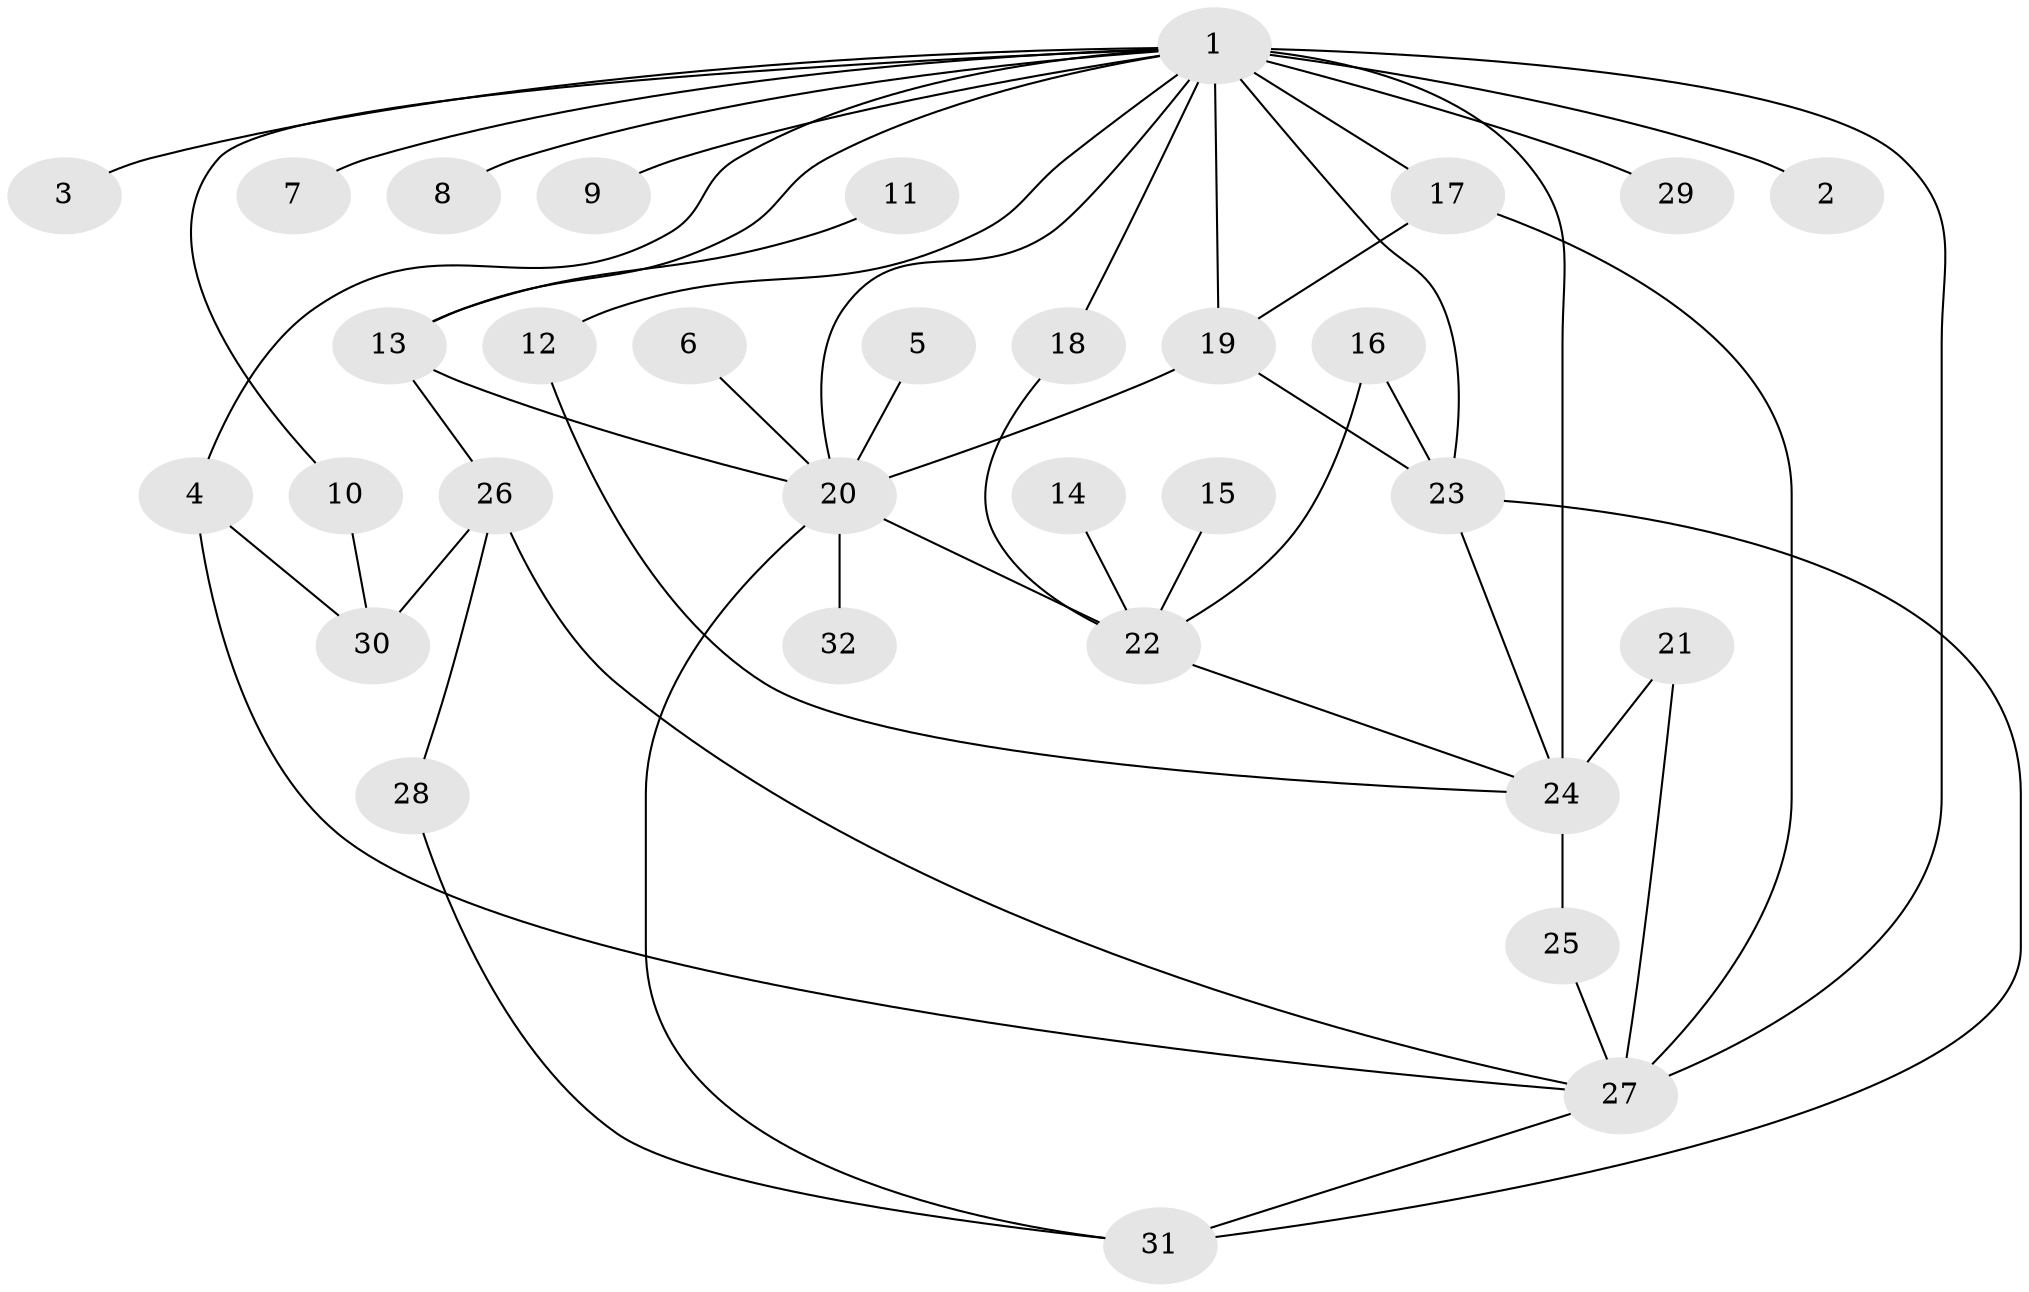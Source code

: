 // original degree distribution, {11: 0.03125, 14: 0.015625, 4: 0.078125, 3: 0.140625, 1: 0.375, 6: 0.015625, 2: 0.25, 5: 0.078125, 8: 0.015625}
// Generated by graph-tools (version 1.1) at 2025/25/03/09/25 03:25:55]
// undirected, 32 vertices, 50 edges
graph export_dot {
graph [start="1"]
  node [color=gray90,style=filled];
  1;
  2;
  3;
  4;
  5;
  6;
  7;
  8;
  9;
  10;
  11;
  12;
  13;
  14;
  15;
  16;
  17;
  18;
  19;
  20;
  21;
  22;
  23;
  24;
  25;
  26;
  27;
  28;
  29;
  30;
  31;
  32;
  1 -- 2 [weight=1.0];
  1 -- 3 [weight=1.0];
  1 -- 4 [weight=1.0];
  1 -- 7 [weight=2.0];
  1 -- 8 [weight=1.0];
  1 -- 9 [weight=1.0];
  1 -- 10 [weight=1.0];
  1 -- 12 [weight=1.0];
  1 -- 13 [weight=1.0];
  1 -- 17 [weight=2.0];
  1 -- 18 [weight=1.0];
  1 -- 19 [weight=1.0];
  1 -- 20 [weight=1.0];
  1 -- 23 [weight=2.0];
  1 -- 24 [weight=2.0];
  1 -- 27 [weight=2.0];
  1 -- 29 [weight=1.0];
  4 -- 27 [weight=1.0];
  4 -- 30 [weight=1.0];
  5 -- 20 [weight=1.0];
  6 -- 20 [weight=1.0];
  10 -- 30 [weight=1.0];
  11 -- 13 [weight=1.0];
  12 -- 24 [weight=1.0];
  13 -- 20 [weight=1.0];
  13 -- 26 [weight=1.0];
  14 -- 22 [weight=1.0];
  15 -- 22 [weight=1.0];
  16 -- 22 [weight=1.0];
  16 -- 23 [weight=1.0];
  17 -- 19 [weight=1.0];
  17 -- 27 [weight=1.0];
  18 -- 22 [weight=1.0];
  19 -- 20 [weight=2.0];
  19 -- 23 [weight=1.0];
  20 -- 22 [weight=1.0];
  20 -- 31 [weight=1.0];
  20 -- 32 [weight=1.0];
  21 -- 24 [weight=1.0];
  21 -- 27 [weight=1.0];
  22 -- 24 [weight=1.0];
  23 -- 24 [weight=1.0];
  23 -- 31 [weight=1.0];
  24 -- 25 [weight=1.0];
  25 -- 27 [weight=1.0];
  26 -- 27 [weight=1.0];
  26 -- 28 [weight=1.0];
  26 -- 30 [weight=1.0];
  27 -- 31 [weight=1.0];
  28 -- 31 [weight=1.0];
}
